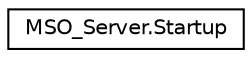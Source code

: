 digraph "Иерархия классов. Графический вид."
{
 // LATEX_PDF_SIZE
  edge [fontname="Helvetica",fontsize="10",labelfontname="Helvetica",labelfontsize="10"];
  node [fontname="Helvetica",fontsize="10",shape=record];
  rankdir="LR";
  Node0 [label="MSO_Server.Startup",height=0.2,width=0.4,color="black", fillcolor="white", style="filled",URL="$d2/dee/classMSO__Server_1_1Startup.html",tooltip=" "];
}
